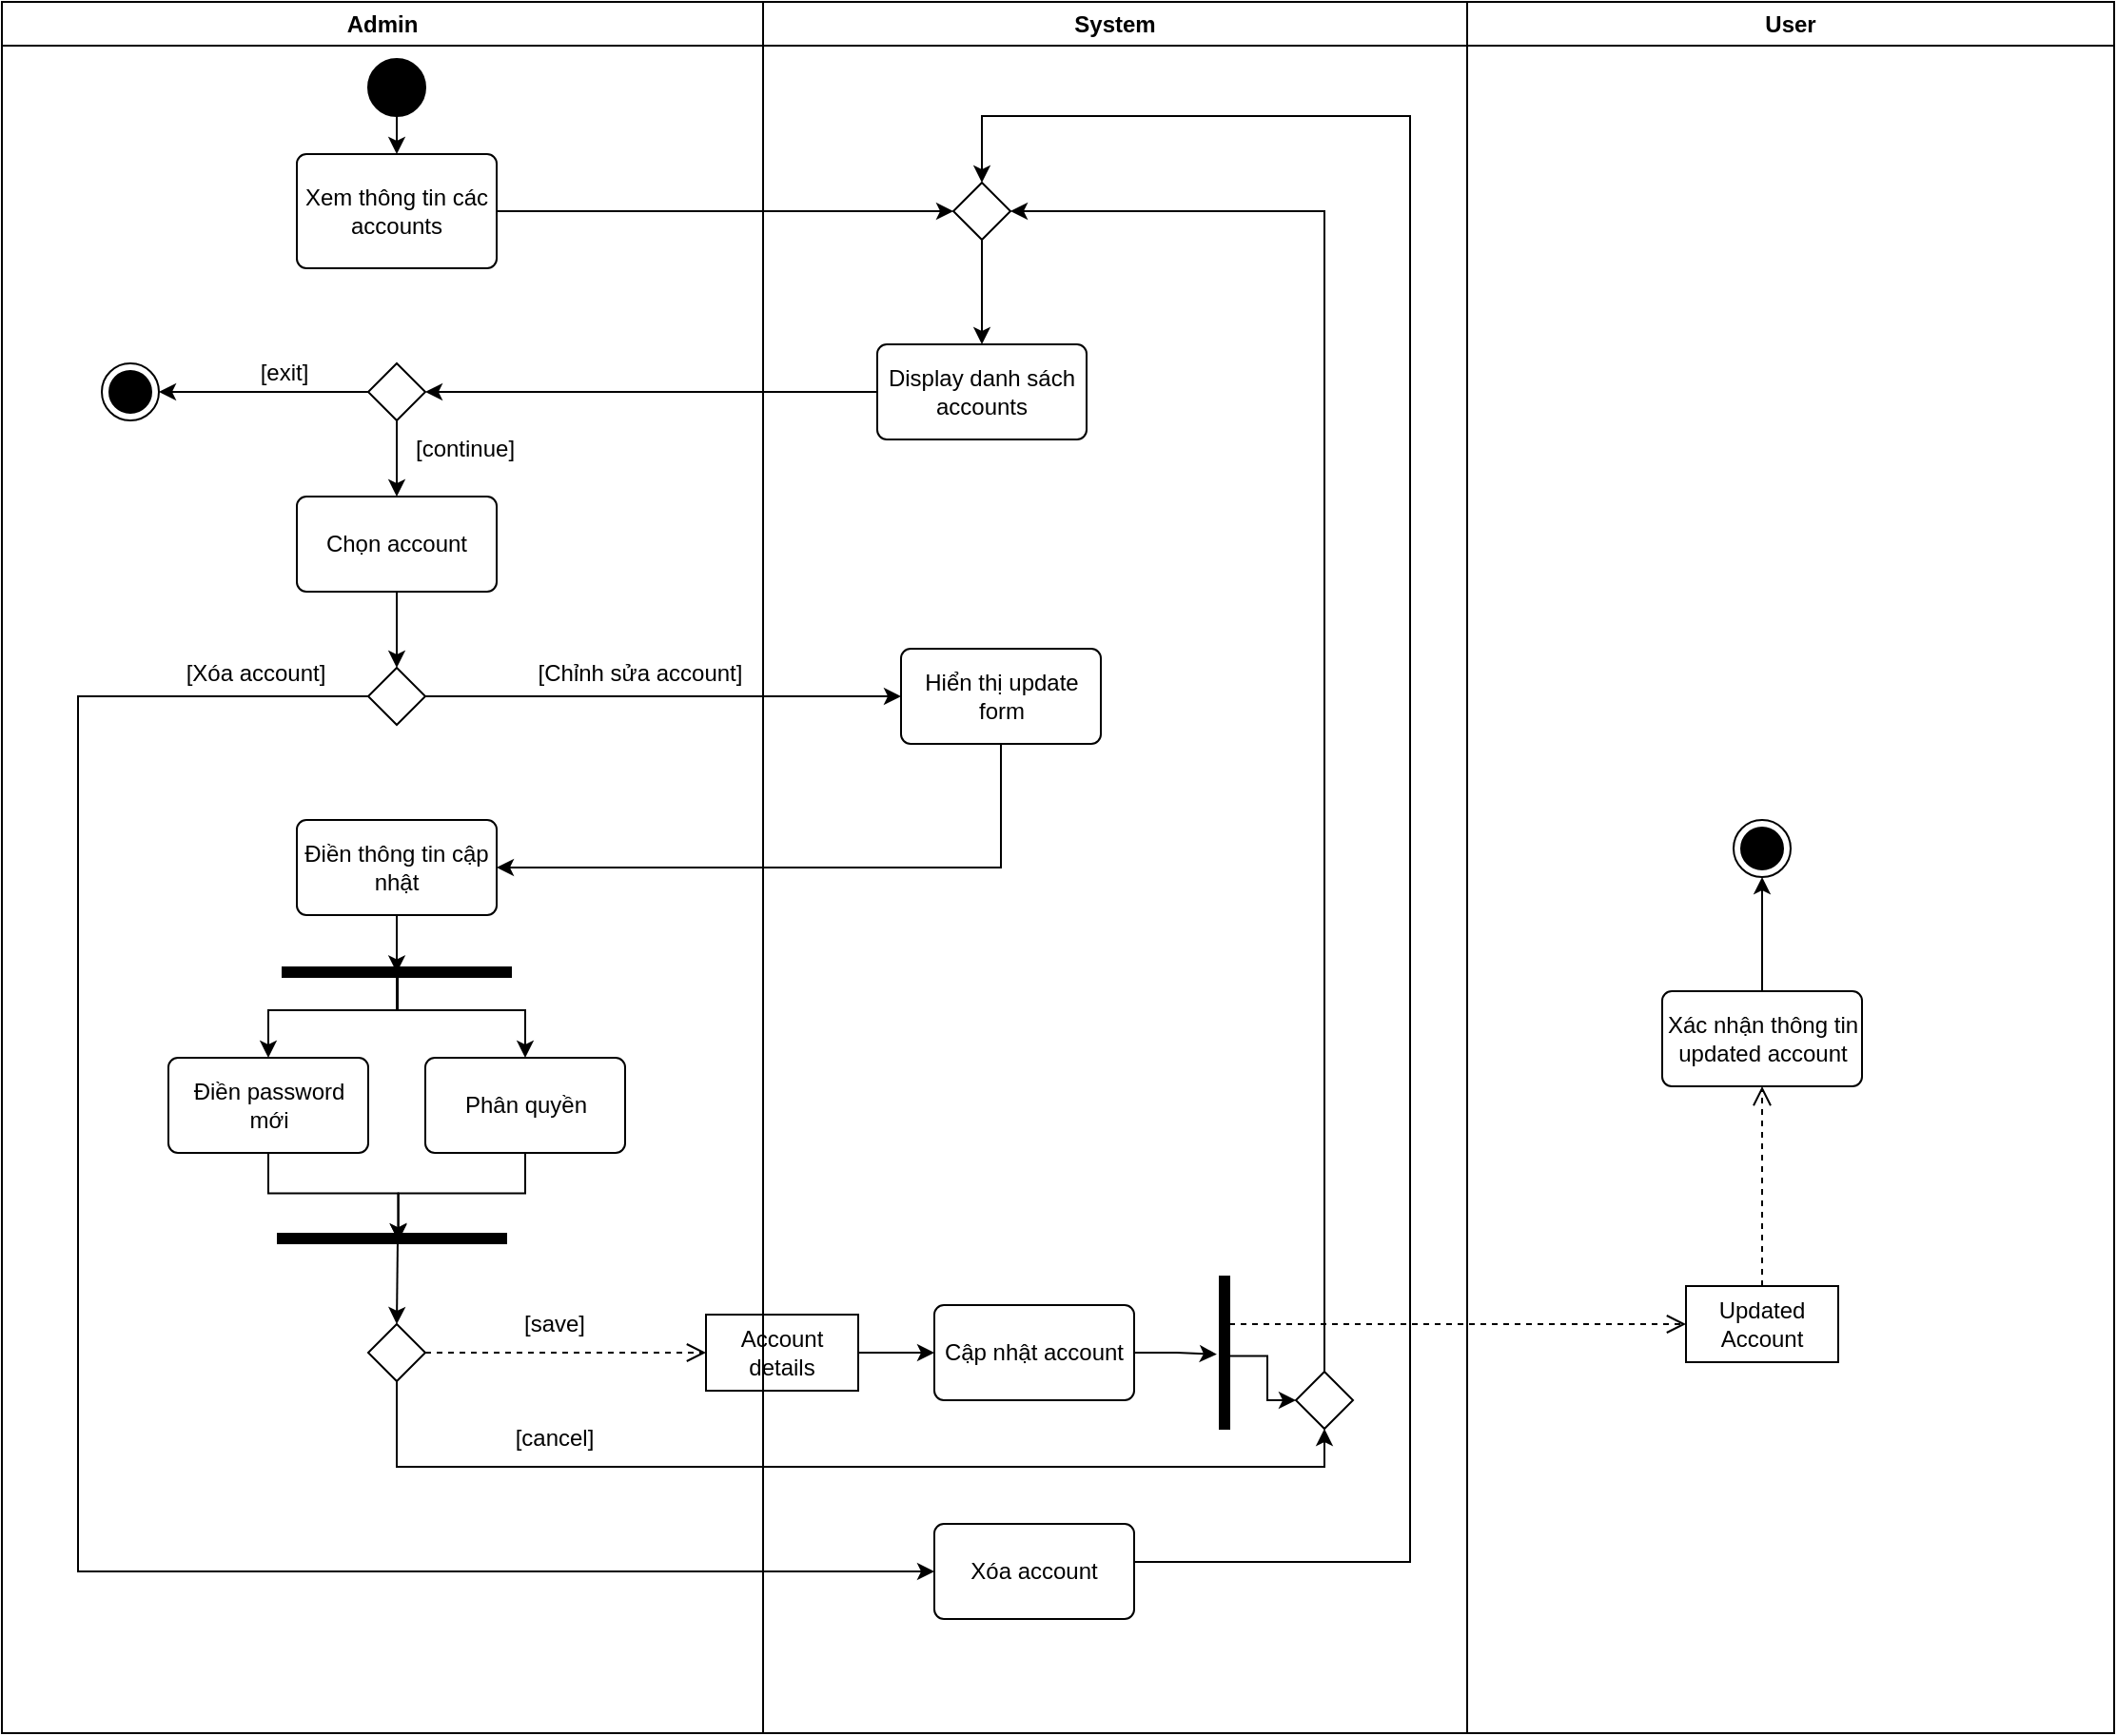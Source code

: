 <mxfile version="26.2.9">
  <diagram name="Trang-1" id="sPgYepk3DH2kvt2qi6OL">
    <mxGraphModel dx="2975" dy="950" grid="1" gridSize="10" guides="1" tooltips="1" connect="1" arrows="1" fold="1" page="1" pageScale="1" pageWidth="850" pageHeight="1100" math="0" shadow="0">
      <root>
        <mxCell id="0" />
        <mxCell id="1" parent="0" />
        <mxCell id="4pqUdJiJh8T_FT4J9yoT-1" value="Admin" style="swimlane;whiteSpace=wrap;startSize=23;" vertex="1" parent="1">
          <mxGeometry x="-90" y="50" width="400" height="910" as="geometry" />
        </mxCell>
        <mxCell id="4pqUdJiJh8T_FT4J9yoT-2" value="&lt;div&gt;&lt;span style=&quot;background-color: transparent; color: light-dark(rgb(0, 0, 0), rgb(255, 255, 255));&quot;&gt;Xem thông tin các accounts&lt;/span&gt;&lt;/div&gt;" style="html=1;align=center;verticalAlign=middle;rounded=1;absoluteArcSize=1;arcSize=10;dashed=0;whiteSpace=wrap;labelPosition=center;verticalLabelPosition=middle;" vertex="1" parent="4pqUdJiJh8T_FT4J9yoT-1">
          <mxGeometry x="155" y="80" width="105" height="60" as="geometry" />
        </mxCell>
        <mxCell id="4pqUdJiJh8T_FT4J9yoT-3" style="edgeStyle=orthogonalEdgeStyle;rounded=0;orthogonalLoop=1;jettySize=auto;html=1;exitX=0.5;exitY=1;exitDx=0;exitDy=0;entryX=0.5;entryY=0;entryDx=0;entryDy=0;" edge="1" parent="4pqUdJiJh8T_FT4J9yoT-1" source="4pqUdJiJh8T_FT4J9yoT-4" target="4pqUdJiJh8T_FT4J9yoT-5">
          <mxGeometry relative="1" as="geometry" />
        </mxCell>
        <mxCell id="4pqUdJiJh8T_FT4J9yoT-4" value="Chọn account" style="html=1;align=center;verticalAlign=middle;rounded=1;absoluteArcSize=1;arcSize=10;dashed=0;whiteSpace=wrap;labelPosition=center;verticalLabelPosition=middle;" vertex="1" parent="4pqUdJiJh8T_FT4J9yoT-1">
          <mxGeometry x="155" y="260" width="105" height="50" as="geometry" />
        </mxCell>
        <mxCell id="4pqUdJiJh8T_FT4J9yoT-5" value="" style="rhombus;" vertex="1" parent="4pqUdJiJh8T_FT4J9yoT-1">
          <mxGeometry x="192.5" y="350" width="30" height="30" as="geometry" />
        </mxCell>
        <mxCell id="4pqUdJiJh8T_FT4J9yoT-6" value="Điền thông tin cập nhật" style="html=1;align=center;verticalAlign=middle;rounded=1;absoluteArcSize=1;arcSize=10;dashed=0;whiteSpace=wrap;labelPosition=center;verticalLabelPosition=middle;" vertex="1" parent="4pqUdJiJh8T_FT4J9yoT-1">
          <mxGeometry x="155" y="430" width="105" height="50" as="geometry" />
        </mxCell>
        <mxCell id="4pqUdJiJh8T_FT4J9yoT-7" value="" style="html=1;points=[];perimeter=orthogonalPerimeter;fillColor=strokeColor;rotation=90;" vertex="1" parent="4pqUdJiJh8T_FT4J9yoT-1">
          <mxGeometry x="205" y="450" width="5" height="120" as="geometry" />
        </mxCell>
        <mxCell id="4pqUdJiJh8T_FT4J9yoT-8" value="Điền password mới" style="html=1;align=center;verticalAlign=middle;rounded=1;absoluteArcSize=1;arcSize=10;dashed=0;whiteSpace=wrap;labelPosition=center;verticalLabelPosition=middle;" vertex="1" parent="4pqUdJiJh8T_FT4J9yoT-1">
          <mxGeometry x="87.5" y="555" width="105" height="50" as="geometry" />
        </mxCell>
        <mxCell id="4pqUdJiJh8T_FT4J9yoT-9" value="Phân quyền" style="html=1;align=center;verticalAlign=middle;rounded=1;absoluteArcSize=1;arcSize=10;dashed=0;whiteSpace=wrap;labelPosition=center;verticalLabelPosition=middle;" vertex="1" parent="4pqUdJiJh8T_FT4J9yoT-1">
          <mxGeometry x="222.5" y="555" width="105" height="50" as="geometry" />
        </mxCell>
        <mxCell id="4pqUdJiJh8T_FT4J9yoT-10" value="" style="html=1;points=[];perimeter=orthogonalPerimeter;fillColor=strokeColor;rotation=90;" vertex="1" parent="4pqUdJiJh8T_FT4J9yoT-1">
          <mxGeometry x="202.5" y="590" width="5" height="120" as="geometry" />
        </mxCell>
        <mxCell id="4pqUdJiJh8T_FT4J9yoT-11" value="" style="rhombus;" vertex="1" parent="4pqUdJiJh8T_FT4J9yoT-1">
          <mxGeometry x="192.5" y="695" width="30" height="30" as="geometry" />
        </mxCell>
        <mxCell id="4pqUdJiJh8T_FT4J9yoT-12" value="[Chỉnh sửa account]" style="text;html=1;align=center;verticalAlign=middle;resizable=0;points=[];autosize=1;strokeColor=none;fillColor=none;" vertex="1" parent="4pqUdJiJh8T_FT4J9yoT-1">
          <mxGeometry x="270" y="338" width="130" height="30" as="geometry" />
        </mxCell>
        <mxCell id="4pqUdJiJh8T_FT4J9yoT-13" value="[Xóa account]" style="text;html=1;align=center;verticalAlign=middle;resizable=0;points=[];autosize=1;strokeColor=none;fillColor=none;" vertex="1" parent="4pqUdJiJh8T_FT4J9yoT-1">
          <mxGeometry x="82.5" y="338" width="100" height="30" as="geometry" />
        </mxCell>
        <mxCell id="4pqUdJiJh8T_FT4J9yoT-14" style="edgeStyle=orthogonalEdgeStyle;rounded=0;orthogonalLoop=1;jettySize=auto;html=1;exitX=0.5;exitY=1;exitDx=0;exitDy=0;entryX=0.55;entryY=0.5;entryDx=0;entryDy=0;entryPerimeter=0;" edge="1" parent="4pqUdJiJh8T_FT4J9yoT-1" source="4pqUdJiJh8T_FT4J9yoT-6" target="4pqUdJiJh8T_FT4J9yoT-7">
          <mxGeometry relative="1" as="geometry" />
        </mxCell>
        <mxCell id="4pqUdJiJh8T_FT4J9yoT-15" style="edgeStyle=orthogonalEdgeStyle;rounded=0;orthogonalLoop=1;jettySize=auto;html=1;exitX=0.381;exitY=0.5;exitDx=0;exitDy=0;exitPerimeter=0;entryX=0.5;entryY=0;entryDx=0;entryDy=0;" edge="1" parent="4pqUdJiJh8T_FT4J9yoT-1" source="4pqUdJiJh8T_FT4J9yoT-7" target="4pqUdJiJh8T_FT4J9yoT-8">
          <mxGeometry relative="1" as="geometry">
            <mxPoint x="218" y="490" as="sourcePoint" />
            <mxPoint x="160" y="550" as="targetPoint" />
            <Array as="points">
              <mxPoint x="208" y="530" />
              <mxPoint x="140" y="530" />
              <mxPoint x="140" y="555" />
            </Array>
          </mxGeometry>
        </mxCell>
        <mxCell id="4pqUdJiJh8T_FT4J9yoT-16" style="edgeStyle=orthogonalEdgeStyle;rounded=0;orthogonalLoop=1;jettySize=auto;html=1;entryX=0.5;entryY=0;entryDx=0;entryDy=0;" edge="1" parent="4pqUdJiJh8T_FT4J9yoT-1" target="4pqUdJiJh8T_FT4J9yoT-9">
          <mxGeometry relative="1" as="geometry">
            <mxPoint x="208" y="513" as="sourcePoint" />
            <mxPoint x="143" y="565" as="targetPoint" />
            <Array as="points">
              <mxPoint x="208" y="530" />
              <mxPoint x="275" y="530" />
            </Array>
          </mxGeometry>
        </mxCell>
        <mxCell id="4pqUdJiJh8T_FT4J9yoT-17" style="edgeStyle=orthogonalEdgeStyle;rounded=0;orthogonalLoop=1;jettySize=auto;html=1;exitX=0.5;exitY=1;exitDx=0;exitDy=0;entryX=0.711;entryY=0.473;entryDx=0;entryDy=0;entryPerimeter=0;" edge="1" parent="4pqUdJiJh8T_FT4J9yoT-1" source="4pqUdJiJh8T_FT4J9yoT-8" target="4pqUdJiJh8T_FT4J9yoT-10">
          <mxGeometry relative="1" as="geometry" />
        </mxCell>
        <mxCell id="4pqUdJiJh8T_FT4J9yoT-18" style="edgeStyle=orthogonalEdgeStyle;rounded=0;orthogonalLoop=1;jettySize=auto;html=1;exitX=0.5;exitY=1;exitDx=0;exitDy=0;entryX=0.78;entryY=0.472;entryDx=0;entryDy=0;entryPerimeter=0;" edge="1" parent="4pqUdJiJh8T_FT4J9yoT-1" source="4pqUdJiJh8T_FT4J9yoT-9" target="4pqUdJiJh8T_FT4J9yoT-10">
          <mxGeometry relative="1" as="geometry" />
        </mxCell>
        <mxCell id="4pqUdJiJh8T_FT4J9yoT-19" style="rounded=0;orthogonalLoop=1;jettySize=auto;html=1;entryX=0.5;entryY=0;entryDx=0;entryDy=0;" edge="1" parent="4pqUdJiJh8T_FT4J9yoT-1" target="4pqUdJiJh8T_FT4J9yoT-11">
          <mxGeometry relative="1" as="geometry">
            <mxPoint x="208" y="650" as="sourcePoint" />
            <mxPoint x="218" y="360" as="targetPoint" />
          </mxGeometry>
        </mxCell>
        <mxCell id="4pqUdJiJh8T_FT4J9yoT-20" value="[save]" style="text;html=1;align=center;verticalAlign=middle;resizable=0;points=[];autosize=1;strokeColor=none;fillColor=none;" vertex="1" parent="4pqUdJiJh8T_FT4J9yoT-1">
          <mxGeometry x="260" y="680" width="60" height="30" as="geometry" />
        </mxCell>
        <mxCell id="4pqUdJiJh8T_FT4J9yoT-21" value="[cancel]" style="text;html=1;align=center;verticalAlign=middle;resizable=0;points=[];autosize=1;strokeColor=none;fillColor=none;" vertex="1" parent="4pqUdJiJh8T_FT4J9yoT-1">
          <mxGeometry x="260" y="740" width="60" height="30" as="geometry" />
        </mxCell>
        <mxCell id="4pqUdJiJh8T_FT4J9yoT-22" value="Hiển thị update form" style="html=1;align=center;verticalAlign=middle;rounded=1;absoluteArcSize=1;arcSize=10;dashed=0;whiteSpace=wrap;labelPosition=center;verticalLabelPosition=middle;" vertex="1" parent="4pqUdJiJh8T_FT4J9yoT-1">
          <mxGeometry x="472.5" y="340" width="105" height="50" as="geometry" />
        </mxCell>
        <mxCell id="4pqUdJiJh8T_FT4J9yoT-23" style="edgeStyle=orthogonalEdgeStyle;rounded=0;orthogonalLoop=1;jettySize=auto;html=1;exitX=1;exitY=0.5;exitDx=0;exitDy=0;entryX=0;entryY=0.5;entryDx=0;entryDy=0;" edge="1" parent="4pqUdJiJh8T_FT4J9yoT-1" source="4pqUdJiJh8T_FT4J9yoT-24" target="4pqUdJiJh8T_FT4J9yoT-25">
          <mxGeometry relative="1" as="geometry" />
        </mxCell>
        <mxCell id="4pqUdJiJh8T_FT4J9yoT-24" value="Account details" style="html=1;align=center;verticalAlign=middle;dashed=0;whiteSpace=wrap;" vertex="1" parent="4pqUdJiJh8T_FT4J9yoT-1">
          <mxGeometry x="370" y="690" width="80" height="40" as="geometry" />
        </mxCell>
        <mxCell id="4pqUdJiJh8T_FT4J9yoT-25" value="Cập nhật account" style="html=1;align=center;verticalAlign=middle;rounded=1;absoluteArcSize=1;arcSize=10;dashed=0;whiteSpace=wrap;labelPosition=center;verticalLabelPosition=middle;" vertex="1" parent="4pqUdJiJh8T_FT4J9yoT-1">
          <mxGeometry x="490" y="685" width="105" height="50" as="geometry" />
        </mxCell>
        <mxCell id="4pqUdJiJh8T_FT4J9yoT-26" value="" style="html=1;points=[];perimeter=orthogonalPerimeter;fillColor=strokeColor;" vertex="1" parent="4pqUdJiJh8T_FT4J9yoT-1">
          <mxGeometry x="640" y="670" width="5" height="80" as="geometry" />
        </mxCell>
        <mxCell id="4pqUdJiJh8T_FT4J9yoT-27" value="Xóa account" style="html=1;align=center;verticalAlign=middle;rounded=1;absoluteArcSize=1;arcSize=10;dashed=0;whiteSpace=wrap;labelPosition=center;verticalLabelPosition=middle;" vertex="1" parent="4pqUdJiJh8T_FT4J9yoT-1">
          <mxGeometry x="490" y="800" width="105" height="50" as="geometry" />
        </mxCell>
        <mxCell id="4pqUdJiJh8T_FT4J9yoT-28" value="" style="rhombus;" vertex="1" parent="4pqUdJiJh8T_FT4J9yoT-1">
          <mxGeometry x="680" y="720" width="30" height="30" as="geometry" />
        </mxCell>
        <mxCell id="4pqUdJiJh8T_FT4J9yoT-29" style="edgeStyle=orthogonalEdgeStyle;rounded=0;orthogonalLoop=1;jettySize=auto;html=1;exitX=1;exitY=0.5;exitDx=0;exitDy=0;entryX=-0.311;entryY=0.511;entryDx=0;entryDy=0;entryPerimeter=0;" edge="1" parent="4pqUdJiJh8T_FT4J9yoT-1" source="4pqUdJiJh8T_FT4J9yoT-25" target="4pqUdJiJh8T_FT4J9yoT-26">
          <mxGeometry relative="1" as="geometry" />
        </mxCell>
        <mxCell id="4pqUdJiJh8T_FT4J9yoT-30" style="edgeStyle=orthogonalEdgeStyle;rounded=0;orthogonalLoop=1;jettySize=auto;html=1;exitX=0.756;exitY=0.522;exitDx=0;exitDy=0;entryX=0;entryY=0.5;entryDx=0;entryDy=0;exitPerimeter=0;" edge="1" parent="4pqUdJiJh8T_FT4J9yoT-1" source="4pqUdJiJh8T_FT4J9yoT-26" target="4pqUdJiJh8T_FT4J9yoT-28">
          <mxGeometry relative="1" as="geometry">
            <mxPoint x="605" y="720" as="sourcePoint" />
            <mxPoint x="648" y="721" as="targetPoint" />
          </mxGeometry>
        </mxCell>
        <mxCell id="4pqUdJiJh8T_FT4J9yoT-31" style="edgeStyle=orthogonalEdgeStyle;rounded=0;orthogonalLoop=1;jettySize=auto;html=1;exitX=1;exitY=0.5;exitDx=0;exitDy=0;entryX=0;entryY=0.5;entryDx=0;entryDy=0;" edge="1" parent="4pqUdJiJh8T_FT4J9yoT-1" source="4pqUdJiJh8T_FT4J9yoT-5" target="4pqUdJiJh8T_FT4J9yoT-22">
          <mxGeometry relative="1" as="geometry">
            <mxPoint x="470.0" y="364.75" as="targetPoint" />
          </mxGeometry>
        </mxCell>
        <mxCell id="4pqUdJiJh8T_FT4J9yoT-32" style="edgeStyle=orthogonalEdgeStyle;rounded=0;orthogonalLoop=1;jettySize=auto;html=1;exitX=0;exitY=0.5;exitDx=0;exitDy=0;entryX=0;entryY=0.5;entryDx=0;entryDy=0;" edge="1" parent="4pqUdJiJh8T_FT4J9yoT-1" source="4pqUdJiJh8T_FT4J9yoT-5" target="4pqUdJiJh8T_FT4J9yoT-27">
          <mxGeometry relative="1" as="geometry">
            <Array as="points">
              <mxPoint x="40" y="365" />
              <mxPoint x="40" y="825" />
            </Array>
          </mxGeometry>
        </mxCell>
        <mxCell id="4pqUdJiJh8T_FT4J9yoT-33" style="edgeStyle=orthogonalEdgeStyle;rounded=0;orthogonalLoop=1;jettySize=auto;html=1;exitX=0.5;exitY=1;exitDx=0;exitDy=0;entryX=1;entryY=0.5;entryDx=0;entryDy=0;" edge="1" parent="4pqUdJiJh8T_FT4J9yoT-1" source="4pqUdJiJh8T_FT4J9yoT-22" target="4pqUdJiJh8T_FT4J9yoT-6">
          <mxGeometry relative="1" as="geometry" />
        </mxCell>
        <mxCell id="4pqUdJiJh8T_FT4J9yoT-34" value="" style="endArrow=open;startArrow=none;endFill=0;startFill=0;endSize=8;html=1;verticalAlign=bottom;dashed=1;labelBackgroundColor=none;rounded=0;entryX=0;entryY=0.5;entryDx=0;entryDy=0;exitX=1;exitY=0.5;exitDx=0;exitDy=0;" edge="1" parent="4pqUdJiJh8T_FT4J9yoT-1" source="4pqUdJiJh8T_FT4J9yoT-11" target="4pqUdJiJh8T_FT4J9yoT-24">
          <mxGeometry width="160" relative="1" as="geometry">
            <mxPoint x="200" y="540" as="sourcePoint" />
            <mxPoint x="360" y="540" as="targetPoint" />
          </mxGeometry>
        </mxCell>
        <mxCell id="4pqUdJiJh8T_FT4J9yoT-35" style="edgeStyle=orthogonalEdgeStyle;rounded=0;orthogonalLoop=1;jettySize=auto;html=1;exitX=0.5;exitY=1;exitDx=0;exitDy=0;entryX=0.5;entryY=1;entryDx=0;entryDy=0;" edge="1" parent="4pqUdJiJh8T_FT4J9yoT-1" source="4pqUdJiJh8T_FT4J9yoT-11" target="4pqUdJiJh8T_FT4J9yoT-28">
          <mxGeometry relative="1" as="geometry" />
        </mxCell>
        <mxCell id="4pqUdJiJh8T_FT4J9yoT-36" style="edgeStyle=orthogonalEdgeStyle;rounded=0;orthogonalLoop=1;jettySize=auto;html=1;exitX=0;exitY=0.5;exitDx=0;exitDy=0;entryX=1;entryY=0.5;entryDx=0;entryDy=0;" edge="1" parent="4pqUdJiJh8T_FT4J9yoT-1" source="4pqUdJiJh8T_FT4J9yoT-38" target="4pqUdJiJh8T_FT4J9yoT-39">
          <mxGeometry relative="1" as="geometry" />
        </mxCell>
        <mxCell id="4pqUdJiJh8T_FT4J9yoT-37" style="edgeStyle=orthogonalEdgeStyle;rounded=0;orthogonalLoop=1;jettySize=auto;html=1;exitX=0.5;exitY=1;exitDx=0;exitDy=0;entryX=0.5;entryY=0;entryDx=0;entryDy=0;" edge="1" parent="4pqUdJiJh8T_FT4J9yoT-1" source="4pqUdJiJh8T_FT4J9yoT-38" target="4pqUdJiJh8T_FT4J9yoT-4">
          <mxGeometry relative="1" as="geometry" />
        </mxCell>
        <mxCell id="4pqUdJiJh8T_FT4J9yoT-38" value="" style="rhombus;" vertex="1" parent="4pqUdJiJh8T_FT4J9yoT-1">
          <mxGeometry x="192.5" y="190" width="30" height="30" as="geometry" />
        </mxCell>
        <mxCell id="4pqUdJiJh8T_FT4J9yoT-39" value="" style="ellipse;html=1;shape=endState;fillColor=strokeColor;" vertex="1" parent="4pqUdJiJh8T_FT4J9yoT-1">
          <mxGeometry x="52.5" y="190" width="30" height="30" as="geometry" />
        </mxCell>
        <mxCell id="4pqUdJiJh8T_FT4J9yoT-40" value="[exit]" style="text;html=1;align=center;verticalAlign=middle;resizable=0;points=[];autosize=1;strokeColor=none;fillColor=none;" vertex="1" parent="4pqUdJiJh8T_FT4J9yoT-1">
          <mxGeometry x="122.5" y="180" width="50" height="30" as="geometry" />
        </mxCell>
        <mxCell id="4pqUdJiJh8T_FT4J9yoT-41" value="[continue]" style="text;html=1;align=center;verticalAlign=middle;resizable=0;points=[];autosize=1;strokeColor=none;fillColor=none;" vertex="1" parent="4pqUdJiJh8T_FT4J9yoT-1">
          <mxGeometry x="202.5" y="220" width="80" height="30" as="geometry" />
        </mxCell>
        <mxCell id="4pqUdJiJh8T_FT4J9yoT-42" style="edgeStyle=orthogonalEdgeStyle;rounded=0;orthogonalLoop=1;jettySize=auto;html=1;exitX=0.5;exitY=1;exitDx=0;exitDy=0;entryX=0.5;entryY=0;entryDx=0;entryDy=0;" edge="1" parent="4pqUdJiJh8T_FT4J9yoT-1" source="4pqUdJiJh8T_FT4J9yoT-43" target="4pqUdJiJh8T_FT4J9yoT-2">
          <mxGeometry relative="1" as="geometry" />
        </mxCell>
        <mxCell id="4pqUdJiJh8T_FT4J9yoT-43" value="" style="ellipse;fillColor=strokeColor;html=1;" vertex="1" parent="4pqUdJiJh8T_FT4J9yoT-1">
          <mxGeometry x="192.5" y="30" width="30" height="30" as="geometry" />
        </mxCell>
        <mxCell id="4pqUdJiJh8T_FT4J9yoT-44" value="System" style="swimlane;whiteSpace=wrap" vertex="1" parent="1">
          <mxGeometry x="310" y="50" width="370" height="910" as="geometry" />
        </mxCell>
        <mxCell id="4pqUdJiJh8T_FT4J9yoT-45" value="" style="rhombus;" vertex="1" parent="4pqUdJiJh8T_FT4J9yoT-44">
          <mxGeometry x="100" y="95" width="30" height="30" as="geometry" />
        </mxCell>
        <mxCell id="4pqUdJiJh8T_FT4J9yoT-46" value="Display danh sách accounts" style="html=1;align=center;verticalAlign=middle;rounded=1;absoluteArcSize=1;arcSize=10;dashed=0;whiteSpace=wrap;labelPosition=center;verticalLabelPosition=middle;" vertex="1" parent="4pqUdJiJh8T_FT4J9yoT-44">
          <mxGeometry x="60" y="180" width="110" height="50" as="geometry" />
        </mxCell>
        <mxCell id="4pqUdJiJh8T_FT4J9yoT-47" style="edgeStyle=orthogonalEdgeStyle;rounded=0;orthogonalLoop=1;jettySize=auto;html=1;exitX=0.5;exitY=1;exitDx=0;exitDy=0;entryX=0.5;entryY=0;entryDx=0;entryDy=0;" edge="1" parent="4pqUdJiJh8T_FT4J9yoT-44" source="4pqUdJiJh8T_FT4J9yoT-45" target="4pqUdJiJh8T_FT4J9yoT-46">
          <mxGeometry relative="1" as="geometry" />
        </mxCell>
        <mxCell id="4pqUdJiJh8T_FT4J9yoT-48" value="User" style="swimlane;whiteSpace=wrap" vertex="1" parent="1">
          <mxGeometry x="680" y="50" width="340" height="910" as="geometry" />
        </mxCell>
        <mxCell id="4pqUdJiJh8T_FT4J9yoT-49" value="Updated Account" style="html=1;align=center;verticalAlign=middle;dashed=0;whiteSpace=wrap;" vertex="1" parent="4pqUdJiJh8T_FT4J9yoT-48">
          <mxGeometry x="115" y="675" width="80" height="40" as="geometry" />
        </mxCell>
        <mxCell id="4pqUdJiJh8T_FT4J9yoT-50" value="" style="endArrow=open;startArrow=none;endFill=0;startFill=0;endSize=8;html=1;verticalAlign=bottom;dashed=1;labelBackgroundColor=none;rounded=0;entryX=0;entryY=0.5;entryDx=0;entryDy=0;" edge="1" parent="4pqUdJiJh8T_FT4J9yoT-48" target="4pqUdJiJh8T_FT4J9yoT-49">
          <mxGeometry width="160" relative="1" as="geometry">
            <mxPoint x="-125" y="695" as="sourcePoint" />
            <mxPoint x="64" y="695" as="targetPoint" />
          </mxGeometry>
        </mxCell>
        <mxCell id="4pqUdJiJh8T_FT4J9yoT-51" value="" style="endArrow=open;startArrow=none;endFill=0;startFill=0;endSize=8;html=1;verticalAlign=bottom;dashed=1;labelBackgroundColor=none;rounded=0;exitX=0.5;exitY=0;exitDx=0;exitDy=0;entryX=0.5;entryY=1;entryDx=0;entryDy=0;" edge="1" parent="4pqUdJiJh8T_FT4J9yoT-48" source="4pqUdJiJh8T_FT4J9yoT-49" target="4pqUdJiJh8T_FT4J9yoT-53">
          <mxGeometry width="160" relative="1" as="geometry">
            <mxPoint x="70" y="570" as="sourcePoint" />
            <mxPoint x="155" y="570" as="targetPoint" />
          </mxGeometry>
        </mxCell>
        <mxCell id="4pqUdJiJh8T_FT4J9yoT-52" style="edgeStyle=orthogonalEdgeStyle;rounded=0;orthogonalLoop=1;jettySize=auto;html=1;exitX=0.5;exitY=0;exitDx=0;exitDy=0;entryX=0.5;entryY=1;entryDx=0;entryDy=0;" edge="1" parent="4pqUdJiJh8T_FT4J9yoT-48" source="4pqUdJiJh8T_FT4J9yoT-53" target="4pqUdJiJh8T_FT4J9yoT-54">
          <mxGeometry relative="1" as="geometry" />
        </mxCell>
        <mxCell id="4pqUdJiJh8T_FT4J9yoT-53" value="Xác nhận thông tin updated account" style="html=1;align=center;verticalAlign=middle;rounded=1;absoluteArcSize=1;arcSize=10;dashed=0;whiteSpace=wrap;labelPosition=center;verticalLabelPosition=middle;" vertex="1" parent="4pqUdJiJh8T_FT4J9yoT-48">
          <mxGeometry x="102.5" y="520" width="105" height="50" as="geometry" />
        </mxCell>
        <mxCell id="4pqUdJiJh8T_FT4J9yoT-54" value="" style="ellipse;html=1;shape=endState;fillColor=strokeColor;" vertex="1" parent="4pqUdJiJh8T_FT4J9yoT-48">
          <mxGeometry x="140" y="430" width="30" height="30" as="geometry" />
        </mxCell>
        <mxCell id="4pqUdJiJh8T_FT4J9yoT-55" style="rounded=0;orthogonalLoop=1;jettySize=auto;html=1;exitX=1;exitY=0.5;exitDx=0;exitDy=0;entryX=0;entryY=0.5;entryDx=0;entryDy=0;" edge="1" parent="1" source="4pqUdJiJh8T_FT4J9yoT-2" target="4pqUdJiJh8T_FT4J9yoT-45">
          <mxGeometry relative="1" as="geometry">
            <mxPoint x="340" y="180" as="targetPoint" />
          </mxGeometry>
        </mxCell>
        <mxCell id="4pqUdJiJh8T_FT4J9yoT-56" style="edgeStyle=orthogonalEdgeStyle;rounded=0;orthogonalLoop=1;jettySize=auto;html=1;exitX=1;exitY=0.5;exitDx=0;exitDy=0;entryX=0.5;entryY=0;entryDx=0;entryDy=0;" edge="1" parent="1" source="4pqUdJiJh8T_FT4J9yoT-27" target="4pqUdJiJh8T_FT4J9yoT-45">
          <mxGeometry relative="1" as="geometry">
            <mxPoint x="440" y="140" as="targetPoint" />
            <Array as="points">
              <mxPoint x="505" y="870" />
              <mxPoint x="650" y="870" />
              <mxPoint x="650" y="110" />
              <mxPoint x="425" y="110" />
            </Array>
          </mxGeometry>
        </mxCell>
        <mxCell id="4pqUdJiJh8T_FT4J9yoT-57" style="edgeStyle=orthogonalEdgeStyle;rounded=0;orthogonalLoop=1;jettySize=auto;html=1;exitX=0.5;exitY=0;exitDx=0;exitDy=0;entryX=1;entryY=0.5;entryDx=0;entryDy=0;" edge="1" parent="1" source="4pqUdJiJh8T_FT4J9yoT-28" target="4pqUdJiJh8T_FT4J9yoT-45">
          <mxGeometry relative="1" as="geometry" />
        </mxCell>
        <mxCell id="4pqUdJiJh8T_FT4J9yoT-58" style="edgeStyle=orthogonalEdgeStyle;rounded=0;orthogonalLoop=1;jettySize=auto;html=1;exitX=0;exitY=0.5;exitDx=0;exitDy=0;entryX=1;entryY=0.5;entryDx=0;entryDy=0;" edge="1" parent="1" source="4pqUdJiJh8T_FT4J9yoT-46" target="4pqUdJiJh8T_FT4J9yoT-38">
          <mxGeometry relative="1" as="geometry" />
        </mxCell>
      </root>
    </mxGraphModel>
  </diagram>
</mxfile>
